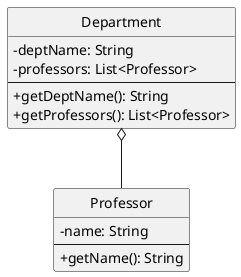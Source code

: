 @startuml
skinparam classAttributeIconSize 0
hide circle

class Department {
  -deptName: String
  -professors: List<Professor>
  --
  +getDeptName(): String
  +getProfessors(): List<Professor>
}

class Professor {
  -name: String
  --
  +getName(): String
}

Department o-- Professor
@enduml
